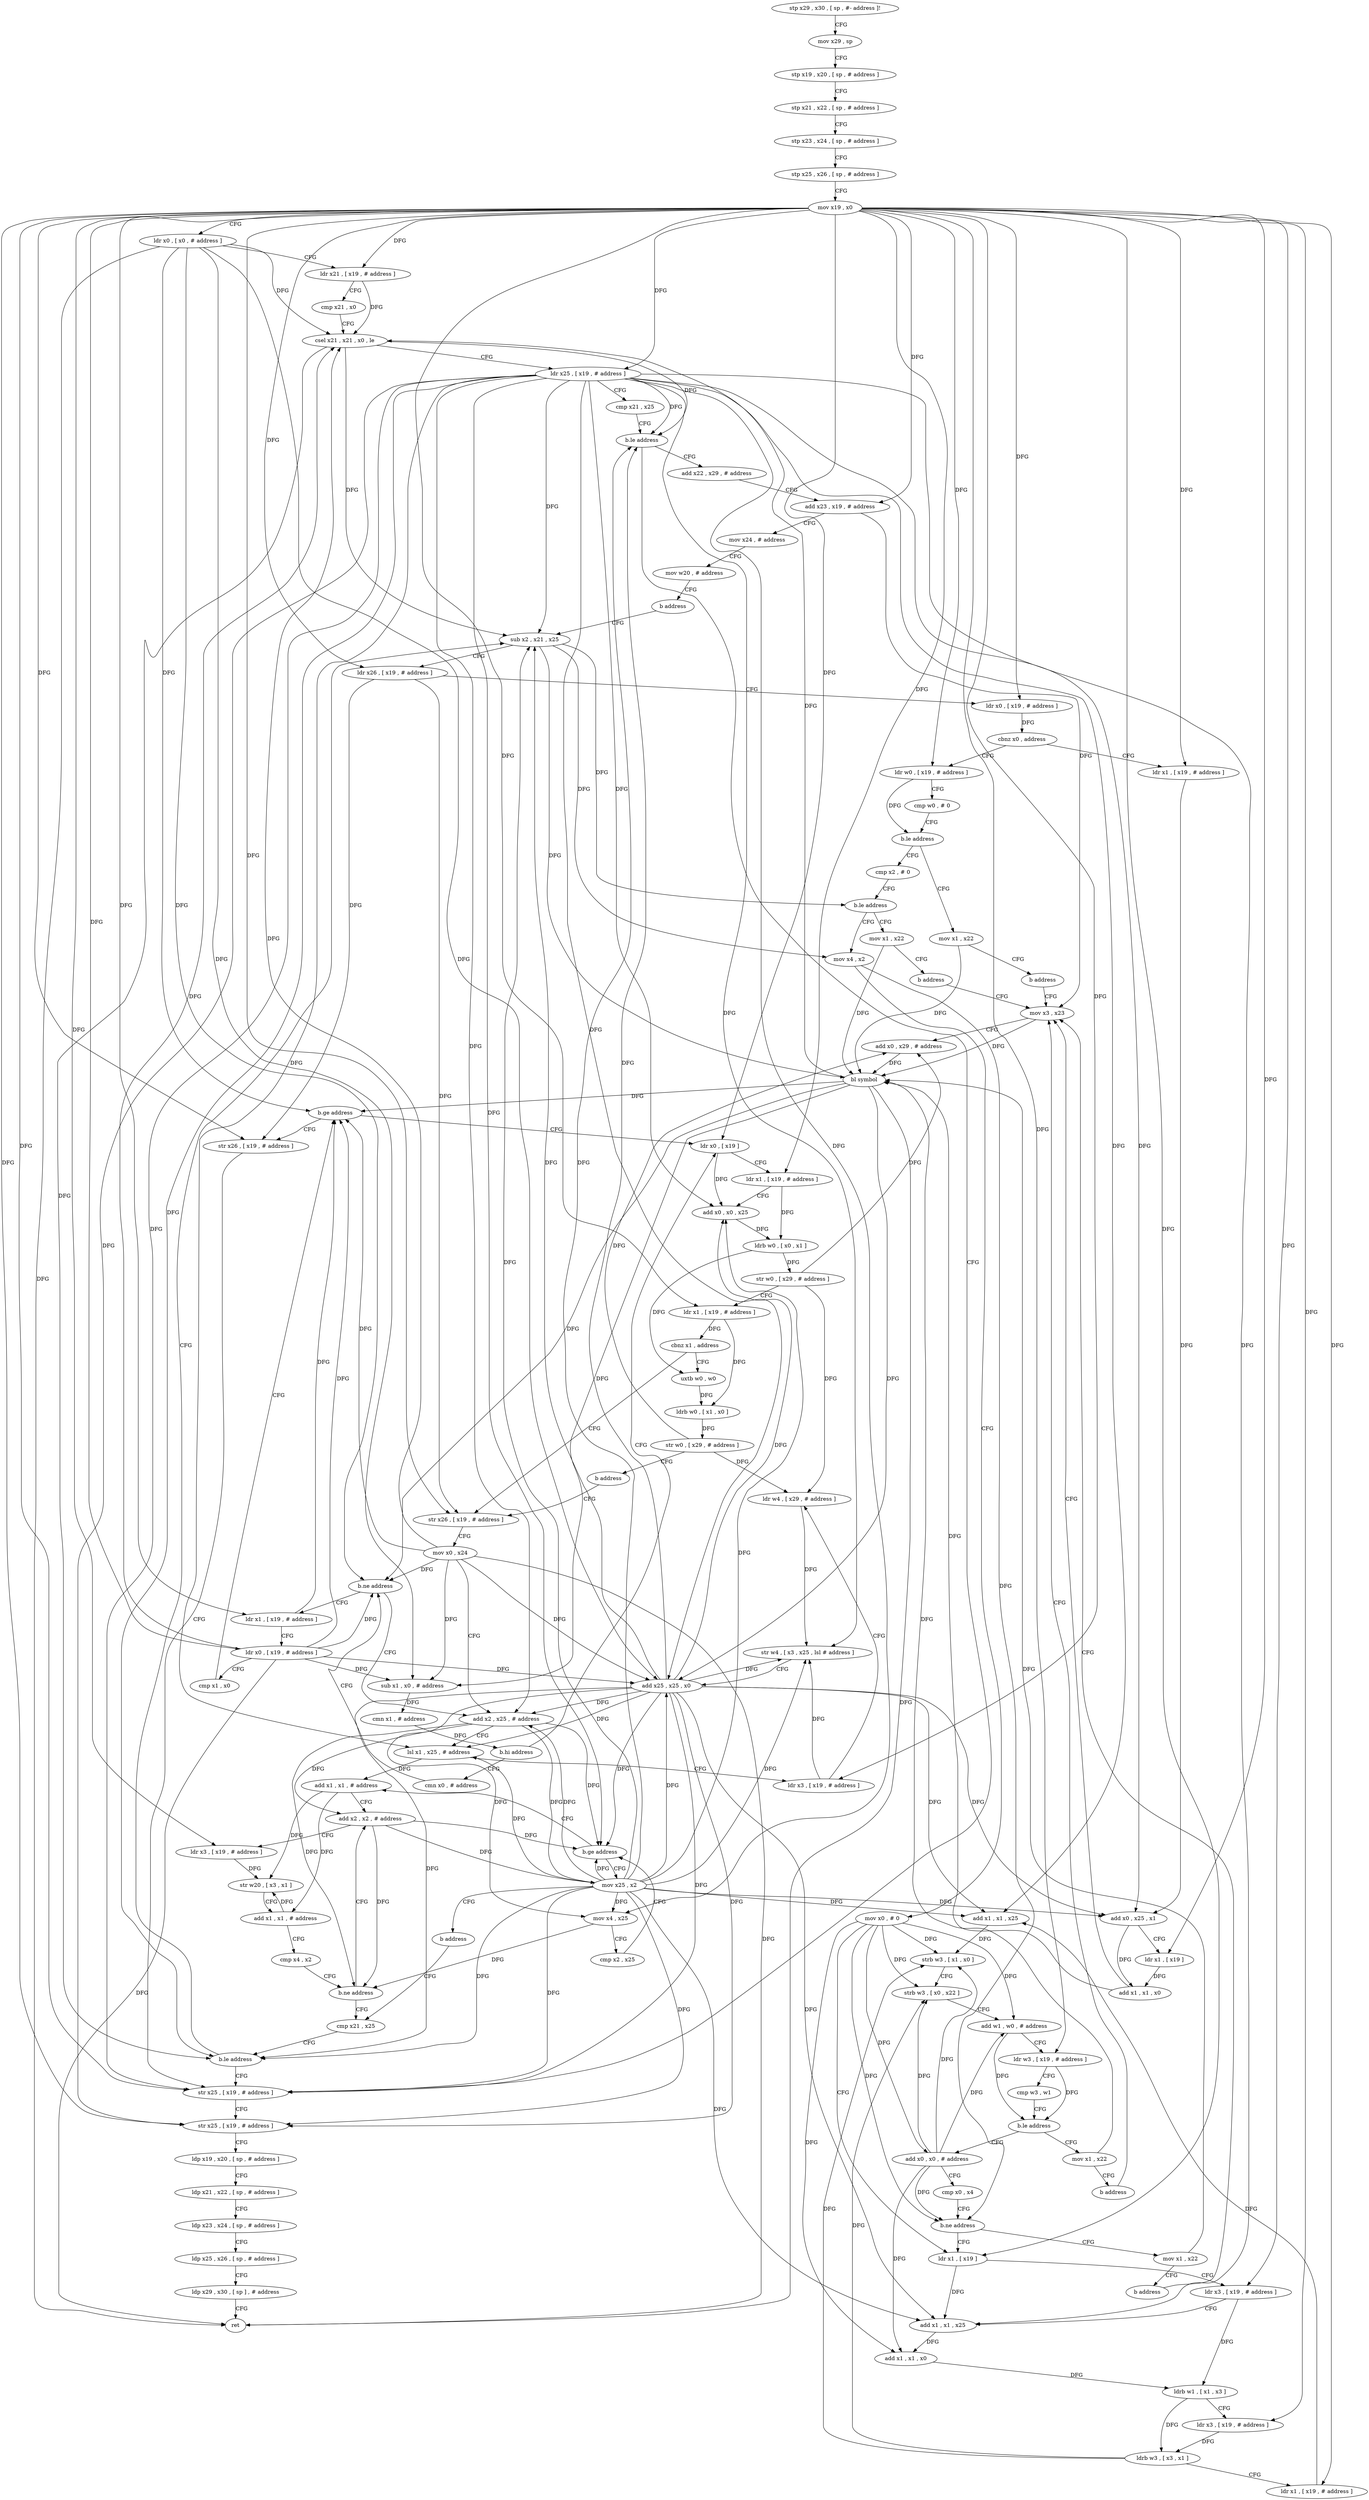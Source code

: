 digraph "func" {
"4323772" [label = "stp x29 , x30 , [ sp , #- address ]!" ]
"4323776" [label = "mov x29 , sp" ]
"4323780" [label = "stp x19 , x20 , [ sp , # address ]" ]
"4323784" [label = "stp x21 , x22 , [ sp , # address ]" ]
"4323788" [label = "stp x23 , x24 , [ sp , # address ]" ]
"4323792" [label = "stp x25 , x26 , [ sp , # address ]" ]
"4323796" [label = "mov x19 , x0" ]
"4323800" [label = "ldr x0 , [ x0 , # address ]" ]
"4323804" [label = "ldr x21 , [ x19 , # address ]" ]
"4323808" [label = "cmp x21 , x0" ]
"4323812" [label = "csel x21 , x21 , x0 , le" ]
"4323816" [label = "ldr x25 , [ x19 , # address ]" ]
"4323820" [label = "cmp x21 , x25" ]
"4323824" [label = "b.le address" ]
"4324172" [label = "str x25 , [ x19 , # address ]" ]
"4323828" [label = "add x22 , x29 , # address" ]
"4324176" [label = "str x25 , [ x19 , # address ]" ]
"4324180" [label = "ldp x19 , x20 , [ sp , # address ]" ]
"4324184" [label = "ldp x21 , x22 , [ sp , # address ]" ]
"4324188" [label = "ldp x23 , x24 , [ sp , # address ]" ]
"4324192" [label = "ldp x25 , x26 , [ sp , # address ]" ]
"4324196" [label = "ldp x29 , x30 , [ sp ] , # address" ]
"4324200" [label = "ret" ]
"4323832" [label = "add x23 , x19 , # address" ]
"4323836" [label = "mov x24 , # address" ]
"4323840" [label = "mov w20 , # address" ]
"4323844" [label = "b address" ]
"4324088" [label = "sub x2 , x21 , x25" ]
"4324092" [label = "ldr x26 , [ x19 , # address ]" ]
"4324096" [label = "ldr x0 , [ x19 , # address ]" ]
"4324100" [label = "cbnz x0 , address" ]
"4323848" [label = "ldr w0 , [ x19 , # address ]" ]
"4324104" [label = "ldr x1 , [ x19 , # address ]" ]
"4323852" [label = "cmp w0 , # 0" ]
"4323856" [label = "b.le address" ]
"4323956" [label = "mov x1 , x22" ]
"4323860" [label = "cmp x2 , # 0" ]
"4324108" [label = "add x0 , x25 , x1" ]
"4324112" [label = "ldr x1 , [ x19 ]" ]
"4324116" [label = "add x1 , x1 , x0" ]
"4324120" [label = "mov x3 , x23" ]
"4323960" [label = "b address" ]
"4323864" [label = "b.le address" ]
"4323964" [label = "mov x1 , x22" ]
"4323868" [label = "mov x4 , x2" ]
"4323980" [label = "ldr x0 , [ x19 ]" ]
"4323984" [label = "ldr x1 , [ x19 , # address ]" ]
"4323988" [label = "add x0 , x0 , x25" ]
"4323992" [label = "ldrb w0 , [ x0 , x1 ]" ]
"4323996" [label = "str w0 , [ x29 , # address ]" ]
"4324000" [label = "ldr x1 , [ x19 , # address ]" ]
"4324004" [label = "cbnz x1 , address" ]
"4324204" [label = "uxtb w0 , w0" ]
"4324008" [label = "str x26 , [ x19 , # address ]" ]
"4324144" [label = "cmn x0 , # address" ]
"4324148" [label = "b.ne address" ]
"4324016" [label = "add x2 , x25 , # address" ]
"4324152" [label = "ldr x1 , [ x19 , # address ]" ]
"4324124" [label = "add x0 , x29 , # address" ]
"4324128" [label = "bl symbol" ]
"4324132" [label = "sub x1 , x0 , # address" ]
"4324136" [label = "cmn x1 , # address" ]
"4324140" [label = "b.hi address" ]
"4323968" [label = "b address" ]
"4323872" [label = "mov x0 , # 0" ]
"4323876" [label = "ldr x1 , [ x19 ]" ]
"4324208" [label = "ldrb w0 , [ x1 , x0 ]" ]
"4324212" [label = "str w0 , [ x29 , # address ]" ]
"4324216" [label = "b address" ]
"4324012" [label = "mov x0 , x24" ]
"4324020" [label = "lsl x1 , x25 , # address" ]
"4324024" [label = "ldr x3 , [ x19 , # address ]" ]
"4324028" [label = "ldr w4 , [ x29 , # address ]" ]
"4324032" [label = "str w4 , [ x3 , x25 , lsl # address ]" ]
"4324036" [label = "add x25 , x25 , x0" ]
"4324040" [label = "mov x4 , x25" ]
"4324044" [label = "cmp x2 , x25" ]
"4324048" [label = "b.ge address" ]
"4324220" [label = "mov x25 , x2" ]
"4324052" [label = "add x1 , x1 , # address" ]
"4324156" [label = "ldr x0 , [ x19 , # address ]" ]
"4324160" [label = "cmp x1 , x0" ]
"4324164" [label = "b.ge address" ]
"4324168" [label = "str x26 , [ x19 , # address ]" ]
"4323972" [label = "mov x1 , x22" ]
"4323976" [label = "b address" ]
"4323936" [label = "add x0 , x0 , # address" ]
"4323940" [label = "cmp x0 , x4" ]
"4323944" [label = "b.ne address" ]
"4323948" [label = "mov x1 , x22" ]
"4324224" [label = "b address" ]
"4324080" [label = "cmp x21 , x25" ]
"4324056" [label = "add x2 , x2 , # address" ]
"4323880" [label = "ldr x3 , [ x19 , # address ]" ]
"4323884" [label = "add x1 , x1 , x25" ]
"4323888" [label = "add x1 , x1 , x0" ]
"4323892" [label = "ldrb w1 , [ x1 , x3 ]" ]
"4323896" [label = "ldr x3 , [ x19 , # address ]" ]
"4323900" [label = "ldrb w3 , [ x3 , x1 ]" ]
"4323904" [label = "ldr x1 , [ x19 , # address ]" ]
"4323908" [label = "add x1 , x1 , x25" ]
"4323912" [label = "strb w3 , [ x1 , x0 ]" ]
"4323916" [label = "strb w3 , [ x0 , x22 ]" ]
"4323920" [label = "add w1 , w0 , # address" ]
"4323924" [label = "ldr w3 , [ x19 , # address ]" ]
"4323928" [label = "cmp w3 , w1" ]
"4323932" [label = "b.le address" ]
"4323952" [label = "b address" ]
"4324084" [label = "b.le address" ]
"4324060" [label = "ldr x3 , [ x19 , # address ]" ]
"4324064" [label = "str w20 , [ x3 , x1 ]" ]
"4324068" [label = "add x1 , x1 , # address" ]
"4324072" [label = "cmp x4 , x2" ]
"4324076" [label = "b.ne address" ]
"4323772" -> "4323776" [ label = "CFG" ]
"4323776" -> "4323780" [ label = "CFG" ]
"4323780" -> "4323784" [ label = "CFG" ]
"4323784" -> "4323788" [ label = "CFG" ]
"4323788" -> "4323792" [ label = "CFG" ]
"4323792" -> "4323796" [ label = "CFG" ]
"4323796" -> "4323800" [ label = "CFG" ]
"4323796" -> "4323804" [ label = "DFG" ]
"4323796" -> "4323816" [ label = "DFG" ]
"4323796" -> "4324172" [ label = "DFG" ]
"4323796" -> "4324176" [ label = "DFG" ]
"4323796" -> "4323832" [ label = "DFG" ]
"4323796" -> "4324092" [ label = "DFG" ]
"4323796" -> "4324096" [ label = "DFG" ]
"4323796" -> "4323848" [ label = "DFG" ]
"4323796" -> "4324104" [ label = "DFG" ]
"4323796" -> "4324112" [ label = "DFG" ]
"4323796" -> "4323980" [ label = "DFG" ]
"4323796" -> "4323984" [ label = "DFG" ]
"4323796" -> "4324000" [ label = "DFG" ]
"4323796" -> "4323876" [ label = "DFG" ]
"4323796" -> "4323880" [ label = "DFG" ]
"4323796" -> "4323896" [ label = "DFG" ]
"4323796" -> "4323904" [ label = "DFG" ]
"4323796" -> "4323924" [ label = "DFG" ]
"4323796" -> "4324008" [ label = "DFG" ]
"4323796" -> "4324024" [ label = "DFG" ]
"4323796" -> "4324152" [ label = "DFG" ]
"4323796" -> "4324156" [ label = "DFG" ]
"4323796" -> "4324168" [ label = "DFG" ]
"4323796" -> "4324060" [ label = "DFG" ]
"4323800" -> "4323804" [ label = "CFG" ]
"4323800" -> "4323812" [ label = "DFG" ]
"4323800" -> "4324200" [ label = "DFG" ]
"4323800" -> "4324132" [ label = "DFG" ]
"4323800" -> "4324148" [ label = "DFG" ]
"4323800" -> "4324036" [ label = "DFG" ]
"4323800" -> "4324164" [ label = "DFG" ]
"4323804" -> "4323808" [ label = "CFG" ]
"4323804" -> "4323812" [ label = "DFG" ]
"4323808" -> "4323812" [ label = "CFG" ]
"4323812" -> "4323816" [ label = "CFG" ]
"4323812" -> "4323824" [ label = "DFG" ]
"4323812" -> "4324088" [ label = "DFG" ]
"4323812" -> "4324084" [ label = "DFG" ]
"4323816" -> "4323820" [ label = "CFG" ]
"4323816" -> "4323824" [ label = "DFG" ]
"4323816" -> "4324172" [ label = "DFG" ]
"4323816" -> "4324176" [ label = "DFG" ]
"4323816" -> "4324088" [ label = "DFG" ]
"4323816" -> "4324108" [ label = "DFG" ]
"4323816" -> "4323988" [ label = "DFG" ]
"4323816" -> "4323884" [ label = "DFG" ]
"4323816" -> "4323908" [ label = "DFG" ]
"4323816" -> "4324016" [ label = "DFG" ]
"4323816" -> "4324020" [ label = "DFG" ]
"4323816" -> "4324032" [ label = "DFG" ]
"4323816" -> "4324036" [ label = "DFG" ]
"4323816" -> "4324040" [ label = "DFG" ]
"4323816" -> "4324048" [ label = "DFG" ]
"4323816" -> "4324084" [ label = "DFG" ]
"4323820" -> "4323824" [ label = "CFG" ]
"4323824" -> "4324172" [ label = "CFG" ]
"4323824" -> "4323828" [ label = "CFG" ]
"4324172" -> "4324176" [ label = "CFG" ]
"4323828" -> "4323832" [ label = "CFG" ]
"4324176" -> "4324180" [ label = "CFG" ]
"4324180" -> "4324184" [ label = "CFG" ]
"4324184" -> "4324188" [ label = "CFG" ]
"4324188" -> "4324192" [ label = "CFG" ]
"4324192" -> "4324196" [ label = "CFG" ]
"4324196" -> "4324200" [ label = "CFG" ]
"4323832" -> "4323836" [ label = "CFG" ]
"4323832" -> "4324120" [ label = "DFG" ]
"4323836" -> "4323840" [ label = "CFG" ]
"4323840" -> "4323844" [ label = "CFG" ]
"4323844" -> "4324088" [ label = "CFG" ]
"4324088" -> "4324092" [ label = "CFG" ]
"4324088" -> "4323864" [ label = "DFG" ]
"4324088" -> "4324128" [ label = "DFG" ]
"4324088" -> "4323868" [ label = "DFG" ]
"4324092" -> "4324096" [ label = "CFG" ]
"4324092" -> "4324008" [ label = "DFG" ]
"4324092" -> "4324168" [ label = "DFG" ]
"4324096" -> "4324100" [ label = "DFG" ]
"4324100" -> "4323848" [ label = "CFG" ]
"4324100" -> "4324104" [ label = "CFG" ]
"4323848" -> "4323852" [ label = "CFG" ]
"4323848" -> "4323856" [ label = "DFG" ]
"4324104" -> "4324108" [ label = "DFG" ]
"4323852" -> "4323856" [ label = "CFG" ]
"4323856" -> "4323956" [ label = "CFG" ]
"4323856" -> "4323860" [ label = "CFG" ]
"4323956" -> "4323960" [ label = "CFG" ]
"4323956" -> "4324128" [ label = "DFG" ]
"4323860" -> "4323864" [ label = "CFG" ]
"4324108" -> "4324112" [ label = "CFG" ]
"4324108" -> "4324116" [ label = "DFG" ]
"4324112" -> "4324116" [ label = "DFG" ]
"4324116" -> "4324120" [ label = "CFG" ]
"4324116" -> "4324128" [ label = "DFG" ]
"4324120" -> "4324124" [ label = "CFG" ]
"4324120" -> "4324128" [ label = "DFG" ]
"4323960" -> "4324120" [ label = "CFG" ]
"4323864" -> "4323964" [ label = "CFG" ]
"4323864" -> "4323868" [ label = "CFG" ]
"4323964" -> "4323968" [ label = "CFG" ]
"4323964" -> "4324128" [ label = "DFG" ]
"4323868" -> "4323872" [ label = "CFG" ]
"4323868" -> "4323944" [ label = "DFG" ]
"4323980" -> "4323984" [ label = "CFG" ]
"4323980" -> "4323988" [ label = "DFG" ]
"4323984" -> "4323988" [ label = "CFG" ]
"4323984" -> "4323992" [ label = "DFG" ]
"4323988" -> "4323992" [ label = "DFG" ]
"4323992" -> "4323996" [ label = "DFG" ]
"4323992" -> "4324204" [ label = "DFG" ]
"4323996" -> "4324000" [ label = "CFG" ]
"4323996" -> "4324124" [ label = "DFG" ]
"4323996" -> "4324028" [ label = "DFG" ]
"4324000" -> "4324004" [ label = "DFG" ]
"4324000" -> "4324208" [ label = "DFG" ]
"4324004" -> "4324204" [ label = "CFG" ]
"4324004" -> "4324008" [ label = "CFG" ]
"4324204" -> "4324208" [ label = "DFG" ]
"4324008" -> "4324012" [ label = "CFG" ]
"4324144" -> "4324148" [ label = "CFG" ]
"4324148" -> "4324016" [ label = "CFG" ]
"4324148" -> "4324152" [ label = "CFG" ]
"4324016" -> "4324020" [ label = "CFG" ]
"4324016" -> "4324048" [ label = "DFG" ]
"4324016" -> "4324220" [ label = "DFG" ]
"4324016" -> "4324056" [ label = "DFG" ]
"4324016" -> "4324076" [ label = "DFG" ]
"4324152" -> "4324156" [ label = "CFG" ]
"4324152" -> "4324164" [ label = "DFG" ]
"4324124" -> "4324128" [ label = "DFG" ]
"4324128" -> "4324132" [ label = "DFG" ]
"4324128" -> "4323812" [ label = "DFG" ]
"4324128" -> "4324200" [ label = "DFG" ]
"4324128" -> "4324148" [ label = "DFG" ]
"4324128" -> "4324036" [ label = "DFG" ]
"4324128" -> "4324164" [ label = "DFG" ]
"4324132" -> "4324136" [ label = "DFG" ]
"4324136" -> "4324140" [ label = "DFG" ]
"4324140" -> "4323980" [ label = "CFG" ]
"4324140" -> "4324144" [ label = "CFG" ]
"4323968" -> "4324120" [ label = "CFG" ]
"4323872" -> "4323876" [ label = "CFG" ]
"4323872" -> "4323888" [ label = "DFG" ]
"4323872" -> "4323912" [ label = "DFG" ]
"4323872" -> "4323916" [ label = "DFG" ]
"4323872" -> "4323920" [ label = "DFG" ]
"4323872" -> "4323936" [ label = "DFG" ]
"4323872" -> "4323944" [ label = "DFG" ]
"4323876" -> "4323880" [ label = "CFG" ]
"4323876" -> "4323884" [ label = "DFG" ]
"4324208" -> "4324212" [ label = "DFG" ]
"4324212" -> "4324216" [ label = "CFG" ]
"4324212" -> "4324124" [ label = "DFG" ]
"4324212" -> "4324028" [ label = "DFG" ]
"4324216" -> "4324008" [ label = "CFG" ]
"4324012" -> "4324016" [ label = "CFG" ]
"4324012" -> "4323812" [ label = "DFG" ]
"4324012" -> "4324132" [ label = "DFG" ]
"4324012" -> "4324148" [ label = "DFG" ]
"4324012" -> "4324200" [ label = "DFG" ]
"4324012" -> "4324036" [ label = "DFG" ]
"4324012" -> "4324164" [ label = "DFG" ]
"4324020" -> "4324024" [ label = "CFG" ]
"4324020" -> "4324052" [ label = "DFG" ]
"4324024" -> "4324028" [ label = "CFG" ]
"4324024" -> "4324032" [ label = "DFG" ]
"4324028" -> "4324032" [ label = "DFG" ]
"4324032" -> "4324036" [ label = "CFG" ]
"4324036" -> "4324040" [ label = "DFG" ]
"4324036" -> "4323824" [ label = "DFG" ]
"4324036" -> "4324172" [ label = "DFG" ]
"4324036" -> "4324176" [ label = "DFG" ]
"4324036" -> "4324088" [ label = "DFG" ]
"4324036" -> "4323988" [ label = "DFG" ]
"4324036" -> "4323884" [ label = "DFG" ]
"4324036" -> "4323908" [ label = "DFG" ]
"4324036" -> "4324016" [ label = "DFG" ]
"4324036" -> "4324020" [ label = "DFG" ]
"4324036" -> "4324108" [ label = "DFG" ]
"4324036" -> "4324032" [ label = "DFG" ]
"4324036" -> "4324048" [ label = "DFG" ]
"4324036" -> "4324084" [ label = "DFG" ]
"4324040" -> "4324044" [ label = "CFG" ]
"4324040" -> "4324076" [ label = "DFG" ]
"4324044" -> "4324048" [ label = "CFG" ]
"4324048" -> "4324220" [ label = "CFG" ]
"4324048" -> "4324052" [ label = "CFG" ]
"4324220" -> "4324224" [ label = "CFG" ]
"4324220" -> "4323824" [ label = "DFG" ]
"4324220" -> "4324172" [ label = "DFG" ]
"4324220" -> "4324176" [ label = "DFG" ]
"4324220" -> "4324088" [ label = "DFG" ]
"4324220" -> "4323988" [ label = "DFG" ]
"4324220" -> "4323884" [ label = "DFG" ]
"4324220" -> "4323908" [ label = "DFG" ]
"4324220" -> "4324016" [ label = "DFG" ]
"4324220" -> "4324020" [ label = "DFG" ]
"4324220" -> "4324040" [ label = "DFG" ]
"4324220" -> "4324048" [ label = "DFG" ]
"4324220" -> "4324108" [ label = "DFG" ]
"4324220" -> "4324032" [ label = "DFG" ]
"4324220" -> "4324036" [ label = "DFG" ]
"4324220" -> "4324084" [ label = "DFG" ]
"4324052" -> "4324056" [ label = "CFG" ]
"4324052" -> "4324064" [ label = "DFG" ]
"4324052" -> "4324068" [ label = "DFG" ]
"4324156" -> "4324160" [ label = "CFG" ]
"4324156" -> "4323812" [ label = "DFG" ]
"4324156" -> "4324132" [ label = "DFG" ]
"4324156" -> "4324148" [ label = "DFG" ]
"4324156" -> "4324036" [ label = "DFG" ]
"4324156" -> "4324200" [ label = "DFG" ]
"4324156" -> "4324164" [ label = "DFG" ]
"4324160" -> "4324164" [ label = "CFG" ]
"4324164" -> "4323980" [ label = "CFG" ]
"4324164" -> "4324168" [ label = "CFG" ]
"4324168" -> "4324172" [ label = "CFG" ]
"4323972" -> "4323976" [ label = "CFG" ]
"4323972" -> "4324128" [ label = "DFG" ]
"4323976" -> "4324120" [ label = "CFG" ]
"4323936" -> "4323940" [ label = "CFG" ]
"4323936" -> "4323888" [ label = "DFG" ]
"4323936" -> "4323920" [ label = "DFG" ]
"4323936" -> "4323912" [ label = "DFG" ]
"4323936" -> "4323916" [ label = "DFG" ]
"4323936" -> "4323944" [ label = "DFG" ]
"4323940" -> "4323944" [ label = "CFG" ]
"4323944" -> "4323876" [ label = "CFG" ]
"4323944" -> "4323948" [ label = "CFG" ]
"4323948" -> "4323952" [ label = "CFG" ]
"4323948" -> "4324128" [ label = "DFG" ]
"4324224" -> "4324080" [ label = "CFG" ]
"4324080" -> "4324084" [ label = "CFG" ]
"4324056" -> "4324060" [ label = "CFG" ]
"4324056" -> "4324220" [ label = "DFG" ]
"4324056" -> "4324048" [ label = "DFG" ]
"4324056" -> "4324076" [ label = "DFG" ]
"4323880" -> "4323884" [ label = "CFG" ]
"4323880" -> "4323892" [ label = "DFG" ]
"4323884" -> "4323888" [ label = "DFG" ]
"4323888" -> "4323892" [ label = "DFG" ]
"4323892" -> "4323896" [ label = "CFG" ]
"4323892" -> "4323900" [ label = "DFG" ]
"4323896" -> "4323900" [ label = "DFG" ]
"4323900" -> "4323904" [ label = "CFG" ]
"4323900" -> "4323912" [ label = "DFG" ]
"4323900" -> "4323916" [ label = "DFG" ]
"4323904" -> "4323908" [ label = "DFG" ]
"4323908" -> "4323912" [ label = "DFG" ]
"4323912" -> "4323916" [ label = "CFG" ]
"4323916" -> "4323920" [ label = "CFG" ]
"4323920" -> "4323924" [ label = "CFG" ]
"4323920" -> "4323932" [ label = "DFG" ]
"4323924" -> "4323928" [ label = "CFG" ]
"4323924" -> "4323932" [ label = "DFG" ]
"4323928" -> "4323932" [ label = "CFG" ]
"4323932" -> "4323972" [ label = "CFG" ]
"4323932" -> "4323936" [ label = "CFG" ]
"4323952" -> "4324120" [ label = "CFG" ]
"4324084" -> "4324172" [ label = "CFG" ]
"4324084" -> "4324088" [ label = "CFG" ]
"4324060" -> "4324064" [ label = "DFG" ]
"4324064" -> "4324068" [ label = "CFG" ]
"4324068" -> "4324072" [ label = "CFG" ]
"4324068" -> "4324064" [ label = "DFG" ]
"4324072" -> "4324076" [ label = "CFG" ]
"4324076" -> "4324056" [ label = "CFG" ]
"4324076" -> "4324080" [ label = "CFG" ]
}
